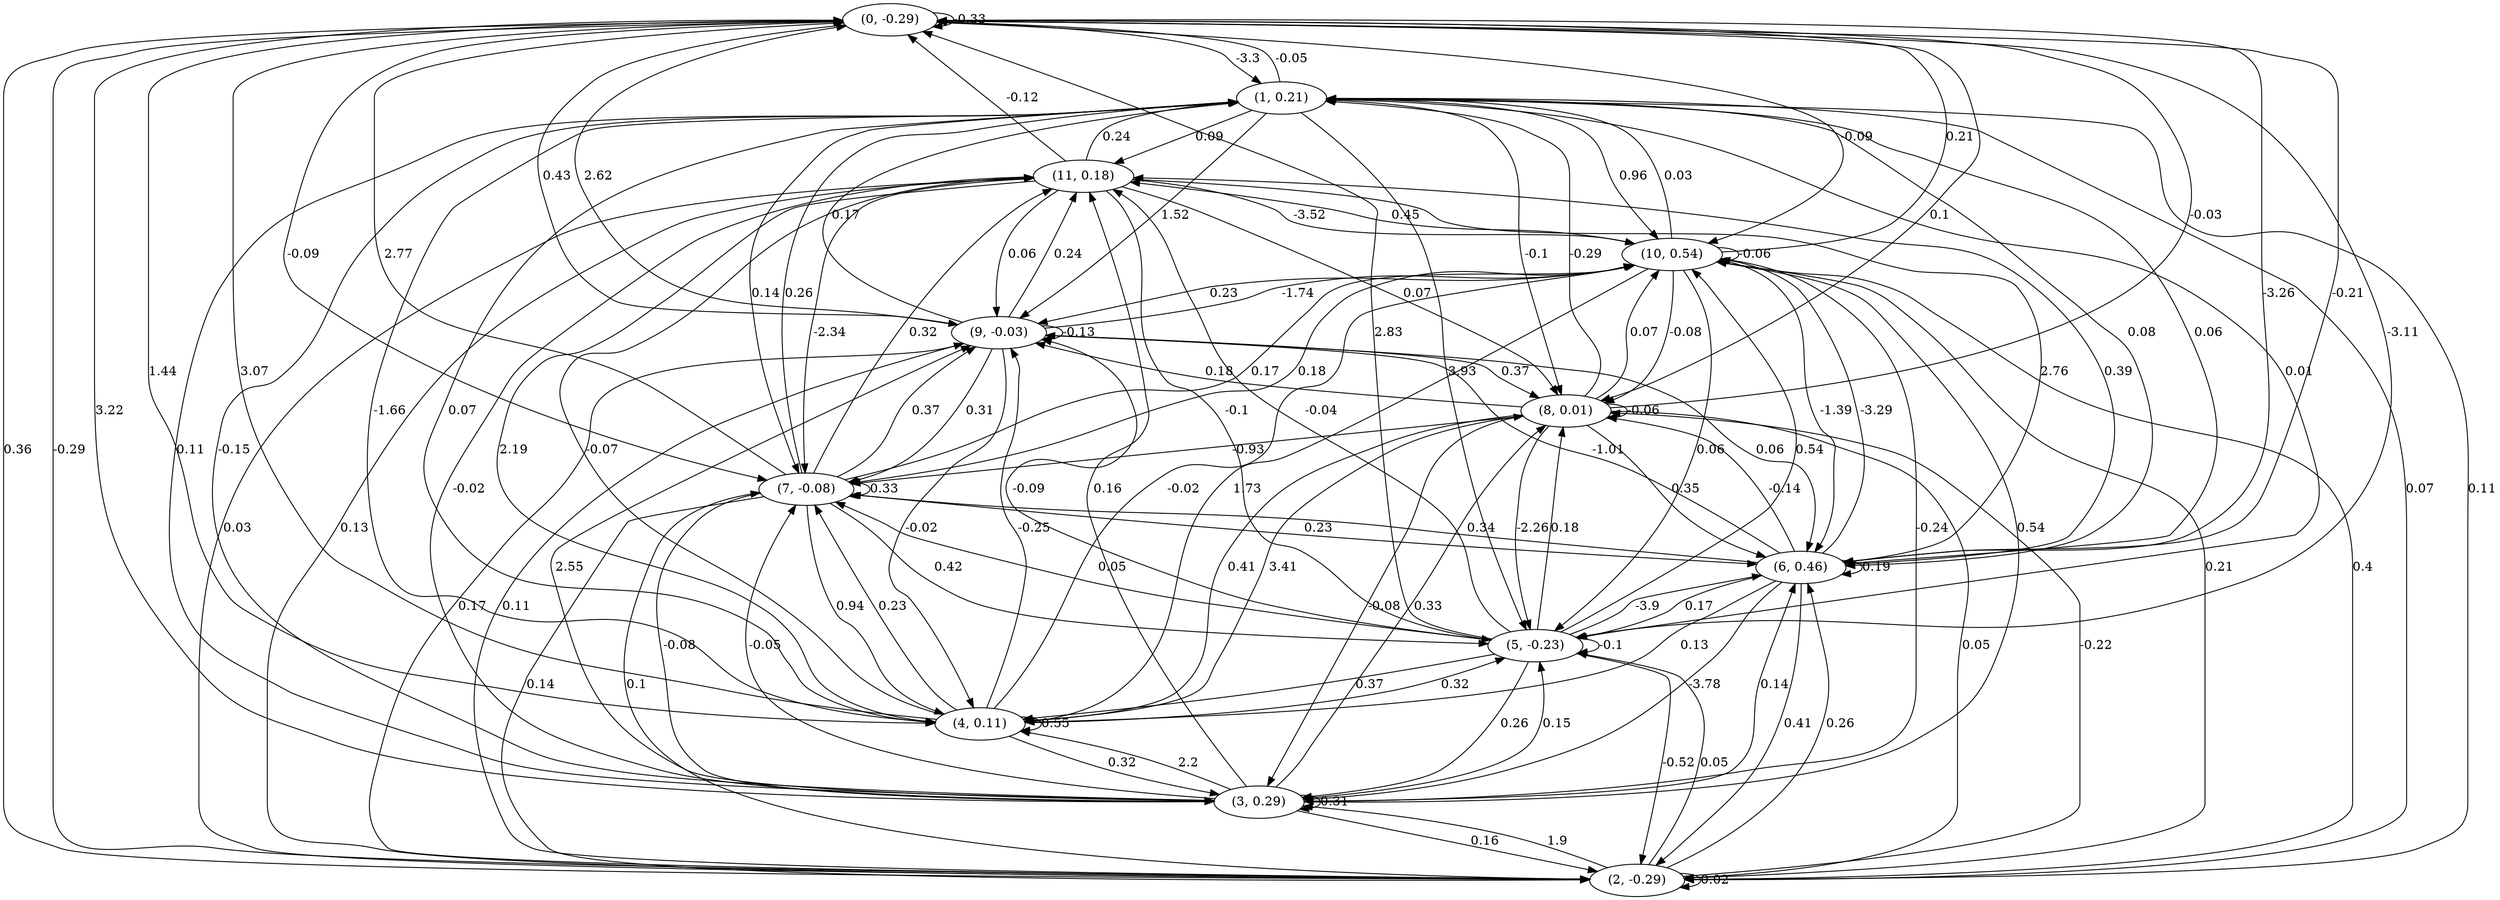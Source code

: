digraph {
    0 [ label = "(0, -0.29)" ]
    1 [ label = "(1, 0.21)" ]
    2 [ label = "(2, -0.29)" ]
    3 [ label = "(3, 0.29)" ]
    4 [ label = "(4, 0.11)" ]
    5 [ label = "(5, -0.23)" ]
    6 [ label = "(6, 0.46)" ]
    7 [ label = "(7, -0.08)" ]
    8 [ label = "(8, 0.01)" ]
    9 [ label = "(9, -0.03)" ]
    10 [ label = "(10, 0.54)" ]
    11 [ label = "(11, 0.18)" ]
    0 -> 0 [ label = "-0.33" ]
    2 -> 2 [ label = "0.02" ]
    3 -> 3 [ label = "0.31" ]
    4 -> 4 [ label = "0.55" ]
    5 -> 5 [ label = "-0.1" ]
    6 -> 6 [ label = "0.19" ]
    7 -> 7 [ label = "0.33" ]
    8 -> 8 [ label = "-0.06" ]
    9 -> 9 [ label = "-0.13" ]
    10 -> 10 [ label = "-0.06" ]
    1 -> 0 [ label = "-0.05" ]
    2 -> 0 [ label = "-0.29" ]
    3 -> 0 [ label = "3.22" ]
    4 -> 0 [ label = "3.07" ]
    5 -> 0 [ label = "2.83" ]
    6 -> 0 [ label = "-3.26" ]
    7 -> 0 [ label = "2.77" ]
    8 -> 0 [ label = "-0.03" ]
    9 -> 0 [ label = "2.62" ]
    10 -> 0 [ label = "0.21" ]
    11 -> 0 [ label = "-0.12" ]
    0 -> 1 [ label = "-3.3" ]
    2 -> 1 [ label = "0.11" ]
    3 -> 1 [ label = "-0.15" ]
    4 -> 1 [ label = "-1.66" ]
    5 -> 1 [ label = "0.01" ]
    6 -> 1 [ label = "0.06" ]
    7 -> 1 [ label = "0.26" ]
    8 -> 1 [ label = "-0.29" ]
    9 -> 1 [ label = "0.17" ]
    10 -> 1 [ label = "0.03" ]
    11 -> 1 [ label = "0.24" ]
    0 -> 2 [ label = "0.36" ]
    1 -> 2 [ label = "0.07" ]
    3 -> 2 [ label = "0.16" ]
    5 -> 2 [ label = "-0.52" ]
    6 -> 2 [ label = "0.41" ]
    7 -> 2 [ label = "0.14" ]
    8 -> 2 [ label = "0.05" ]
    9 -> 2 [ label = "0.17" ]
    10 -> 2 [ label = "0.21" ]
    11 -> 2 [ label = "0.03" ]
    1 -> 3 [ label = "0.11" ]
    2 -> 3 [ label = "1.9" ]
    4 -> 3 [ label = "0.32" ]
    5 -> 3 [ label = "0.26" ]
    6 -> 3 [ label = "-3.78" ]
    7 -> 3 [ label = "-0.08" ]
    8 -> 3 [ label = "-0.08" ]
    10 -> 3 [ label = "-0.24" ]
    11 -> 3 [ label = "-0.02" ]
    0 -> 4 [ label = "1.44" ]
    1 -> 4 [ label = "0.07" ]
    3 -> 4 [ label = "2.2" ]
    5 -> 4 [ label = "0.37" ]
    6 -> 4 [ label = "0.13" ]
    7 -> 4 [ label = "0.94" ]
    8 -> 4 [ label = "0.41" ]
    9 -> 4 [ label = "-0.02" ]
    10 -> 4 [ label = "1.73" ]
    11 -> 4 [ label = "2.19" ]
    0 -> 5 [ label = "-3.11" ]
    1 -> 5 [ label = "3.93" ]
    2 -> 5 [ label = "0.05" ]
    3 -> 5 [ label = "0.15" ]
    4 -> 5 [ label = "0.32" ]
    6 -> 5 [ label = "0.17" ]
    7 -> 5 [ label = "0.42" ]
    8 -> 5 [ label = "-2.26" ]
    10 -> 5 [ label = "0.06" ]
    11 -> 5 [ label = "-0.1" ]
    0 -> 6 [ label = "-0.21" ]
    1 -> 6 [ label = "0.08" ]
    2 -> 6 [ label = "0.26" ]
    3 -> 6 [ label = "0.14" ]
    5 -> 6 [ label = "-3.9" ]
    7 -> 6 [ label = "0.23" ]
    8 -> 6 [ label = "0.35" ]
    9 -> 6 [ label = "0.06" ]
    10 -> 6 [ label = "-1.39" ]
    11 -> 6 [ label = "2.76" ]
    0 -> 7 [ label = "-0.09" ]
    1 -> 7 [ label = "0.14" ]
    2 -> 7 [ label = "0.1" ]
    3 -> 7 [ label = "-0.05" ]
    4 -> 7 [ label = "0.23" ]
    5 -> 7 [ label = "0.05" ]
    6 -> 7 [ label = "0.34" ]
    8 -> 7 [ label = "-0.93" ]
    9 -> 7 [ label = "0.31" ]
    10 -> 7 [ label = "0.18" ]
    11 -> 7 [ label = "-2.34" ]
    0 -> 8 [ label = "0.1" ]
    1 -> 8 [ label = "-0.1" ]
    2 -> 8 [ label = "-0.22" ]
    3 -> 8 [ label = "0.33" ]
    4 -> 8 [ label = "3.41" ]
    5 -> 8 [ label = "0.18" ]
    6 -> 8 [ label = "-0.14" ]
    9 -> 8 [ label = "0.37" ]
    10 -> 8 [ label = "-0.08" ]
    11 -> 8 [ label = "0.07" ]
    0 -> 9 [ label = "0.43" ]
    1 -> 9 [ label = "1.52" ]
    2 -> 9 [ label = "0.11" ]
    3 -> 9 [ label = "2.55" ]
    4 -> 9 [ label = "-0.25" ]
    5 -> 9 [ label = "-0.09" ]
    6 -> 9 [ label = "-1.01" ]
    7 -> 9 [ label = "0.37" ]
    8 -> 9 [ label = "0.18" ]
    10 -> 9 [ label = "0.23" ]
    11 -> 9 [ label = "0.06" ]
    0 -> 10 [ label = "-0.09" ]
    1 -> 10 [ label = "0.96" ]
    2 -> 10 [ label = "0.4" ]
    3 -> 10 [ label = "0.54" ]
    4 -> 10 [ label = "-0.02" ]
    5 -> 10 [ label = "0.54" ]
    6 -> 10 [ label = "-3.29" ]
    7 -> 10 [ label = "0.17" ]
    8 -> 10 [ label = "0.07" ]
    9 -> 10 [ label = "-1.74" ]
    11 -> 10 [ label = "-3.52" ]
    1 -> 11 [ label = "0.09" ]
    2 -> 11 [ label = "0.13" ]
    3 -> 11 [ label = "0.16" ]
    4 -> 11 [ label = "-0.07" ]
    5 -> 11 [ label = "-0.04" ]
    6 -> 11 [ label = "0.39" ]
    7 -> 11 [ label = "0.32" ]
    9 -> 11 [ label = "0.24" ]
    10 -> 11 [ label = "0.45" ]
}

